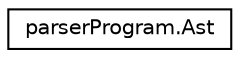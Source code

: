 digraph G
{
  edge [fontname="Helvetica",fontsize="10",labelfontname="Helvetica",labelfontsize="10"];
  node [fontname="Helvetica",fontsize="10",shape=record];
  rankdir="LR";
  Node1 [label="parserProgram.Ast",height=0.2,width=0.4,color="black", fillcolor="white", style="filled",URL="$classparser_program_1_1_ast.html"];
}
